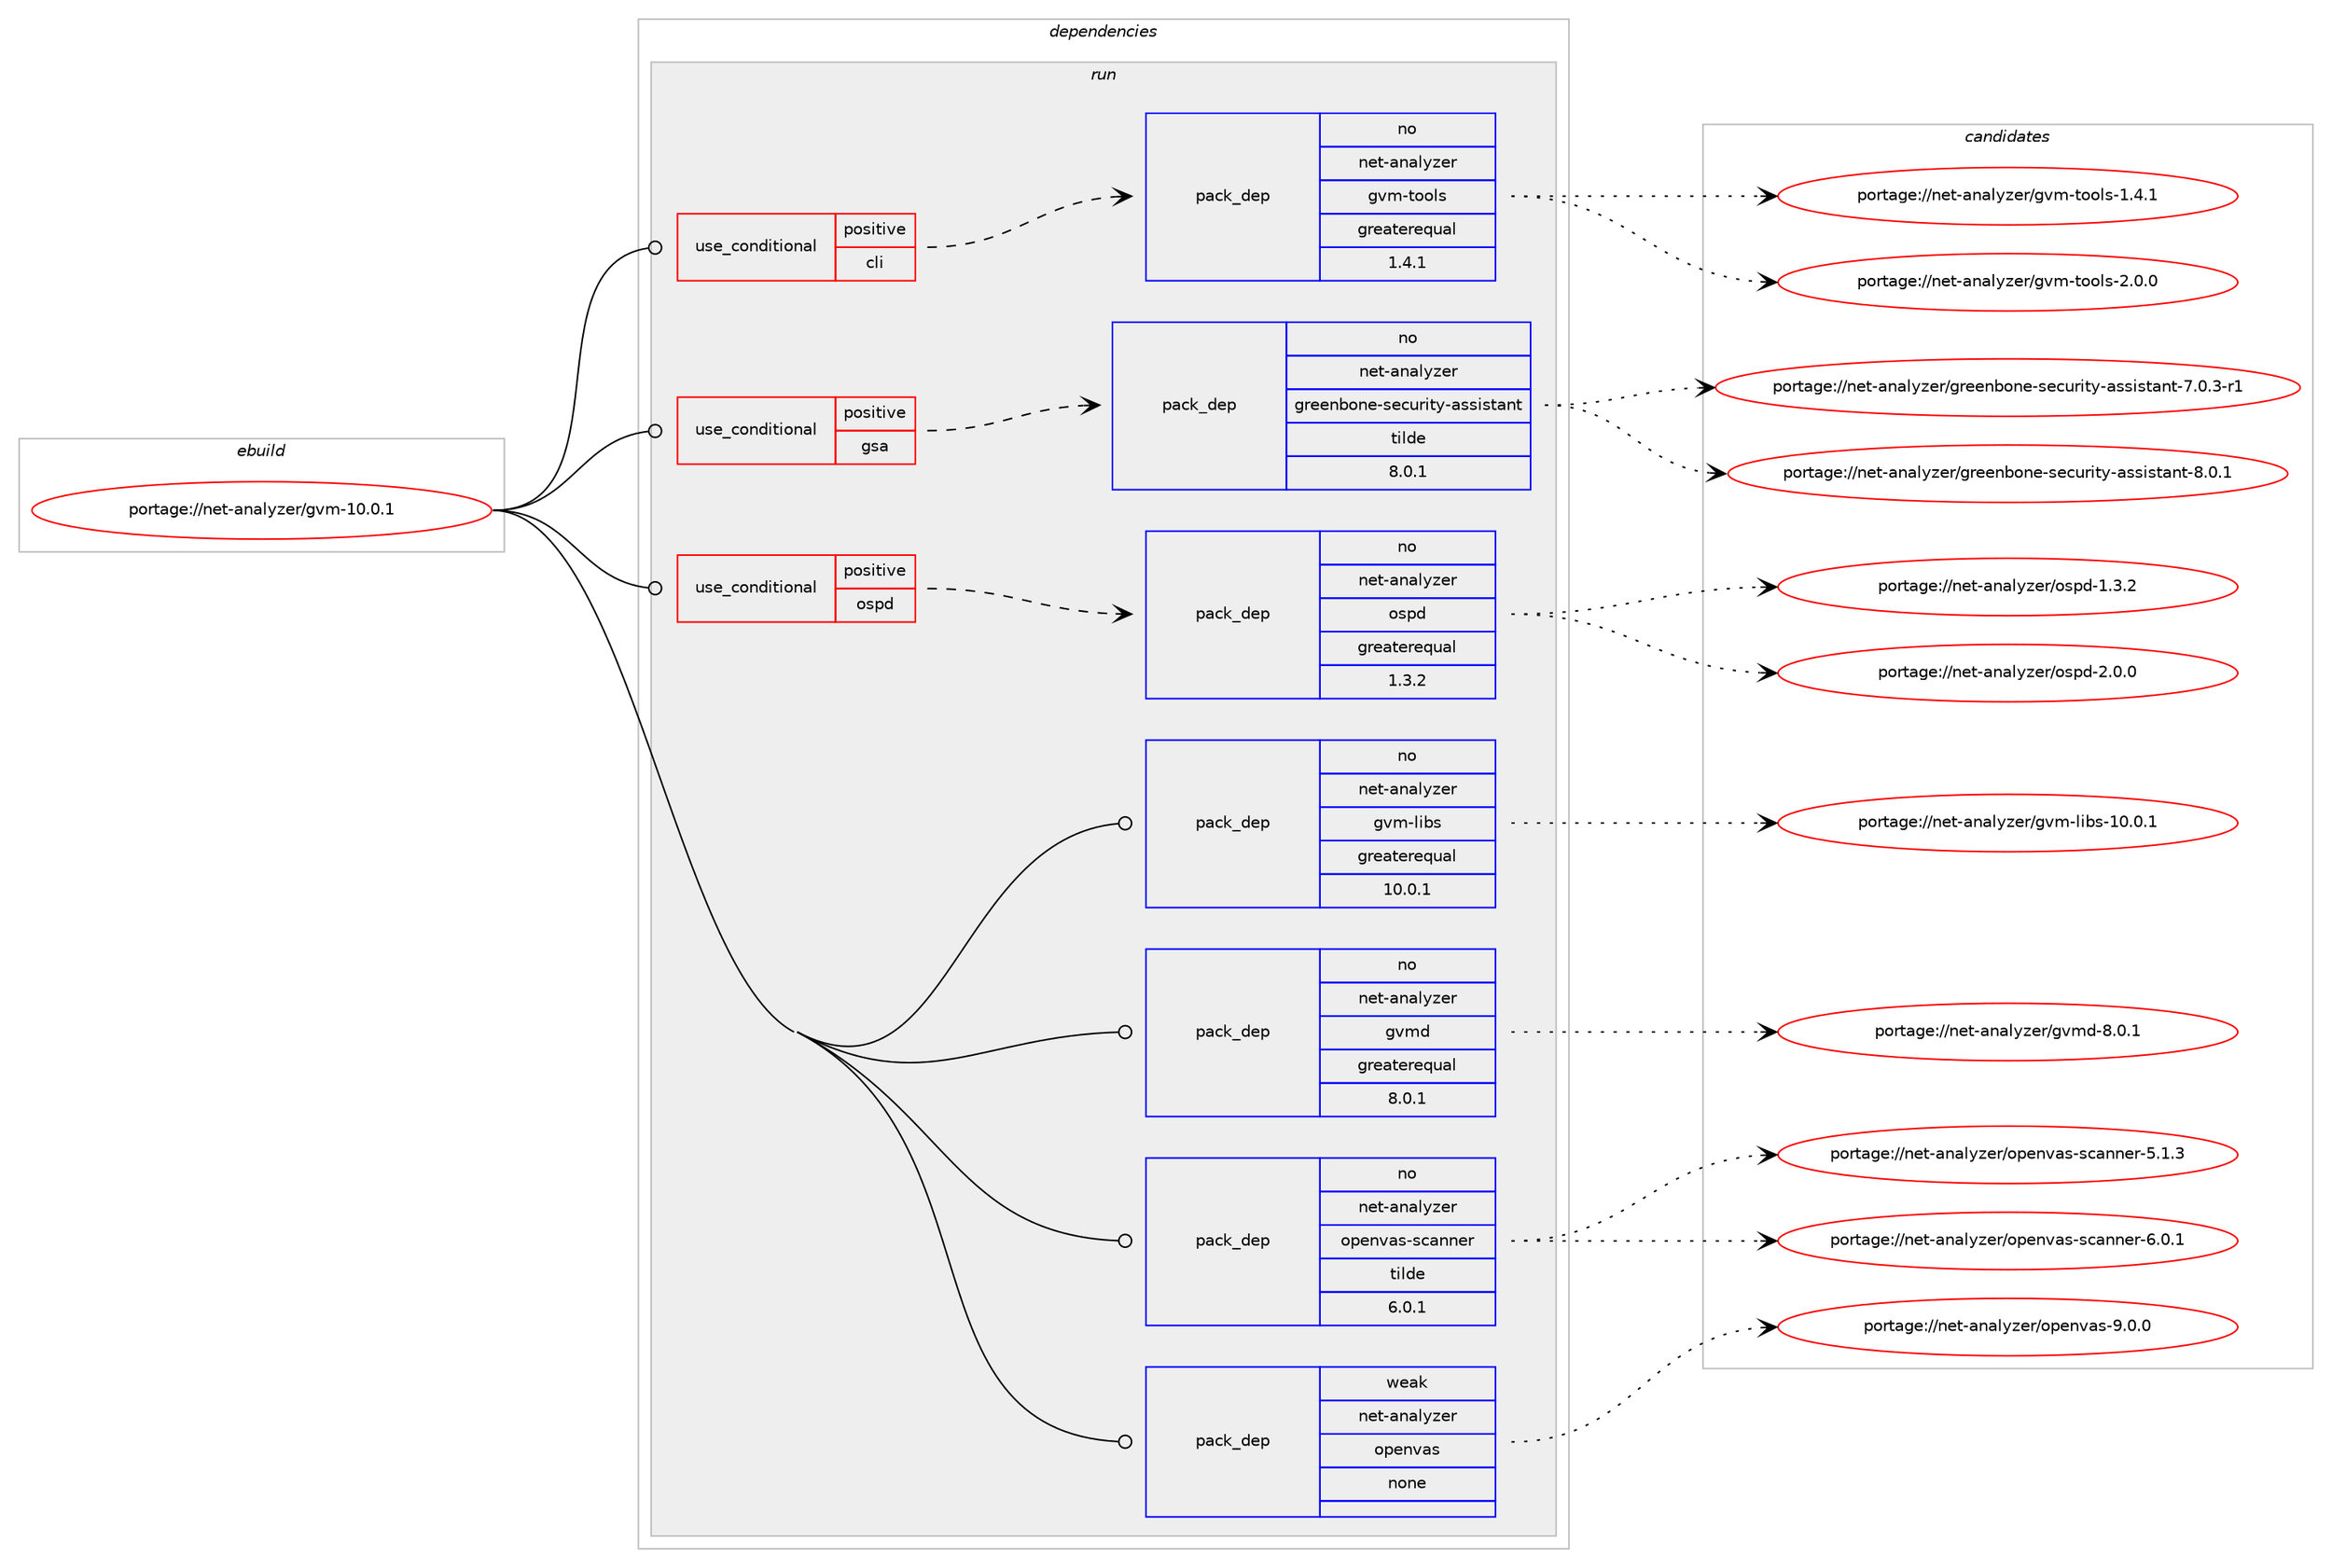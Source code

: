 digraph prolog {

# *************
# Graph options
# *************

newrank=true;
concentrate=true;
compound=true;
graph [rankdir=LR,fontname=Helvetica,fontsize=10,ranksep=1.5];#, ranksep=2.5, nodesep=0.2];
edge  [arrowhead=vee];
node  [fontname=Helvetica,fontsize=10];

# **********
# The ebuild
# **********

subgraph cluster_leftcol {
color=gray;
rank=same;
label=<<i>ebuild</i>>;
id [label="portage://net-analyzer/gvm-10.0.1", color=red, width=4, href="../net-analyzer/gvm-10.0.1.svg"];
}

# ****************
# The dependencies
# ****************

subgraph cluster_midcol {
color=gray;
label=<<i>dependencies</i>>;
subgraph cluster_compile {
fillcolor="#eeeeee";
style=filled;
label=<<i>compile</i>>;
}
subgraph cluster_compileandrun {
fillcolor="#eeeeee";
style=filled;
label=<<i>compile and run</i>>;
}
subgraph cluster_run {
fillcolor="#eeeeee";
style=filled;
label=<<i>run</i>>;
subgraph cond86129 {
dependency345292 [label=<<TABLE BORDER="0" CELLBORDER="1" CELLSPACING="0" CELLPADDING="4"><TR><TD ROWSPAN="3" CELLPADDING="10">use_conditional</TD></TR><TR><TD>positive</TD></TR><TR><TD>cli</TD></TR></TABLE>>, shape=none, color=red];
subgraph pack253503 {
dependency345293 [label=<<TABLE BORDER="0" CELLBORDER="1" CELLSPACING="0" CELLPADDING="4" WIDTH="220"><TR><TD ROWSPAN="6" CELLPADDING="30">pack_dep</TD></TR><TR><TD WIDTH="110">no</TD></TR><TR><TD>net-analyzer</TD></TR><TR><TD>gvm-tools</TD></TR><TR><TD>greaterequal</TD></TR><TR><TD>1.4.1</TD></TR></TABLE>>, shape=none, color=blue];
}
dependency345292:e -> dependency345293:w [weight=20,style="dashed",arrowhead="vee"];
}
id:e -> dependency345292:w [weight=20,style="solid",arrowhead="odot"];
subgraph cond86130 {
dependency345294 [label=<<TABLE BORDER="0" CELLBORDER="1" CELLSPACING="0" CELLPADDING="4"><TR><TD ROWSPAN="3" CELLPADDING="10">use_conditional</TD></TR><TR><TD>positive</TD></TR><TR><TD>gsa</TD></TR></TABLE>>, shape=none, color=red];
subgraph pack253504 {
dependency345295 [label=<<TABLE BORDER="0" CELLBORDER="1" CELLSPACING="0" CELLPADDING="4" WIDTH="220"><TR><TD ROWSPAN="6" CELLPADDING="30">pack_dep</TD></TR><TR><TD WIDTH="110">no</TD></TR><TR><TD>net-analyzer</TD></TR><TR><TD>greenbone-security-assistant</TD></TR><TR><TD>tilde</TD></TR><TR><TD>8.0.1</TD></TR></TABLE>>, shape=none, color=blue];
}
dependency345294:e -> dependency345295:w [weight=20,style="dashed",arrowhead="vee"];
}
id:e -> dependency345294:w [weight=20,style="solid",arrowhead="odot"];
subgraph cond86131 {
dependency345296 [label=<<TABLE BORDER="0" CELLBORDER="1" CELLSPACING="0" CELLPADDING="4"><TR><TD ROWSPAN="3" CELLPADDING="10">use_conditional</TD></TR><TR><TD>positive</TD></TR><TR><TD>ospd</TD></TR></TABLE>>, shape=none, color=red];
subgraph pack253505 {
dependency345297 [label=<<TABLE BORDER="0" CELLBORDER="1" CELLSPACING="0" CELLPADDING="4" WIDTH="220"><TR><TD ROWSPAN="6" CELLPADDING="30">pack_dep</TD></TR><TR><TD WIDTH="110">no</TD></TR><TR><TD>net-analyzer</TD></TR><TR><TD>ospd</TD></TR><TR><TD>greaterequal</TD></TR><TR><TD>1.3.2</TD></TR></TABLE>>, shape=none, color=blue];
}
dependency345296:e -> dependency345297:w [weight=20,style="dashed",arrowhead="vee"];
}
id:e -> dependency345296:w [weight=20,style="solid",arrowhead="odot"];
subgraph pack253506 {
dependency345298 [label=<<TABLE BORDER="0" CELLBORDER="1" CELLSPACING="0" CELLPADDING="4" WIDTH="220"><TR><TD ROWSPAN="6" CELLPADDING="30">pack_dep</TD></TR><TR><TD WIDTH="110">no</TD></TR><TR><TD>net-analyzer</TD></TR><TR><TD>gvm-libs</TD></TR><TR><TD>greaterequal</TD></TR><TR><TD>10.0.1</TD></TR></TABLE>>, shape=none, color=blue];
}
id:e -> dependency345298:w [weight=20,style="solid",arrowhead="odot"];
subgraph pack253507 {
dependency345299 [label=<<TABLE BORDER="0" CELLBORDER="1" CELLSPACING="0" CELLPADDING="4" WIDTH="220"><TR><TD ROWSPAN="6" CELLPADDING="30">pack_dep</TD></TR><TR><TD WIDTH="110">no</TD></TR><TR><TD>net-analyzer</TD></TR><TR><TD>gvmd</TD></TR><TR><TD>greaterequal</TD></TR><TR><TD>8.0.1</TD></TR></TABLE>>, shape=none, color=blue];
}
id:e -> dependency345299:w [weight=20,style="solid",arrowhead="odot"];
subgraph pack253508 {
dependency345300 [label=<<TABLE BORDER="0" CELLBORDER="1" CELLSPACING="0" CELLPADDING="4" WIDTH="220"><TR><TD ROWSPAN="6" CELLPADDING="30">pack_dep</TD></TR><TR><TD WIDTH="110">no</TD></TR><TR><TD>net-analyzer</TD></TR><TR><TD>openvas-scanner</TD></TR><TR><TD>tilde</TD></TR><TR><TD>6.0.1</TD></TR></TABLE>>, shape=none, color=blue];
}
id:e -> dependency345300:w [weight=20,style="solid",arrowhead="odot"];
subgraph pack253509 {
dependency345301 [label=<<TABLE BORDER="0" CELLBORDER="1" CELLSPACING="0" CELLPADDING="4" WIDTH="220"><TR><TD ROWSPAN="6" CELLPADDING="30">pack_dep</TD></TR><TR><TD WIDTH="110">weak</TD></TR><TR><TD>net-analyzer</TD></TR><TR><TD>openvas</TD></TR><TR><TD>none</TD></TR><TR><TD></TD></TR></TABLE>>, shape=none, color=blue];
}
id:e -> dependency345301:w [weight=20,style="solid",arrowhead="odot"];
}
}

# **************
# The candidates
# **************

subgraph cluster_choices {
rank=same;
color=gray;
label=<<i>candidates</i>>;

subgraph choice253503 {
color=black;
nodesep=1;
choiceportage1101011164597110971081211221011144710311810945116111111108115454946524649 [label="portage://net-analyzer/gvm-tools-1.4.1", color=red, width=4,href="../net-analyzer/gvm-tools-1.4.1.svg"];
choiceportage1101011164597110971081211221011144710311810945116111111108115455046484648 [label="portage://net-analyzer/gvm-tools-2.0.0", color=red, width=4,href="../net-analyzer/gvm-tools-2.0.0.svg"];
dependency345293:e -> choiceportage1101011164597110971081211221011144710311810945116111111108115454946524649:w [style=dotted,weight="100"];
dependency345293:e -> choiceportage1101011164597110971081211221011144710311810945116111111108115455046484648:w [style=dotted,weight="100"];
}
subgraph choice253504 {
color=black;
nodesep=1;
choiceportage110101116459711097108121122101114471031141011011109811111010145115101991171141051161214597115115105115116971101164555464846514511449 [label="portage://net-analyzer/greenbone-security-assistant-7.0.3-r1", color=red, width=4,href="../net-analyzer/greenbone-security-assistant-7.0.3-r1.svg"];
choiceportage11010111645971109710812112210111447103114101101110981111101014511510199117114105116121459711511510511511697110116455646484649 [label="portage://net-analyzer/greenbone-security-assistant-8.0.1", color=red, width=4,href="../net-analyzer/greenbone-security-assistant-8.0.1.svg"];
dependency345295:e -> choiceportage110101116459711097108121122101114471031141011011109811111010145115101991171141051161214597115115105115116971101164555464846514511449:w [style=dotted,weight="100"];
dependency345295:e -> choiceportage11010111645971109710812112210111447103114101101110981111101014511510199117114105116121459711511510511511697110116455646484649:w [style=dotted,weight="100"];
}
subgraph choice253505 {
color=black;
nodesep=1;
choiceportage11010111645971109710812112210111447111115112100454946514650 [label="portage://net-analyzer/ospd-1.3.2", color=red, width=4,href="../net-analyzer/ospd-1.3.2.svg"];
choiceportage11010111645971109710812112210111447111115112100455046484648 [label="portage://net-analyzer/ospd-2.0.0", color=red, width=4,href="../net-analyzer/ospd-2.0.0.svg"];
dependency345297:e -> choiceportage11010111645971109710812112210111447111115112100454946514650:w [style=dotted,weight="100"];
dependency345297:e -> choiceportage11010111645971109710812112210111447111115112100455046484648:w [style=dotted,weight="100"];
}
subgraph choice253506 {
color=black;
nodesep=1;
choiceportage11010111645971109710812112210111447103118109451081059811545494846484649 [label="portage://net-analyzer/gvm-libs-10.0.1", color=red, width=4,href="../net-analyzer/gvm-libs-10.0.1.svg"];
dependency345298:e -> choiceportage11010111645971109710812112210111447103118109451081059811545494846484649:w [style=dotted,weight="100"];
}
subgraph choice253507 {
color=black;
nodesep=1;
choiceportage11010111645971109710812112210111447103118109100455646484649 [label="portage://net-analyzer/gvmd-8.0.1", color=red, width=4,href="../net-analyzer/gvmd-8.0.1.svg"];
dependency345299:e -> choiceportage11010111645971109710812112210111447103118109100455646484649:w [style=dotted,weight="100"];
}
subgraph choice253508 {
color=black;
nodesep=1;
choiceportage1101011164597110971081211221011144711111210111011897115451159997110110101114455346494651 [label="portage://net-analyzer/openvas-scanner-5.1.3", color=red, width=4,href="../net-analyzer/openvas-scanner-5.1.3.svg"];
choiceportage1101011164597110971081211221011144711111210111011897115451159997110110101114455446484649 [label="portage://net-analyzer/openvas-scanner-6.0.1", color=red, width=4,href="../net-analyzer/openvas-scanner-6.0.1.svg"];
dependency345300:e -> choiceportage1101011164597110971081211221011144711111210111011897115451159997110110101114455346494651:w [style=dotted,weight="100"];
dependency345300:e -> choiceportage1101011164597110971081211221011144711111210111011897115451159997110110101114455446484649:w [style=dotted,weight="100"];
}
subgraph choice253509 {
color=black;
nodesep=1;
choiceportage1101011164597110971081211221011144711111210111011897115455746484648 [label="portage://net-analyzer/openvas-9.0.0", color=red, width=4,href="../net-analyzer/openvas-9.0.0.svg"];
dependency345301:e -> choiceportage1101011164597110971081211221011144711111210111011897115455746484648:w [style=dotted,weight="100"];
}
}

}
